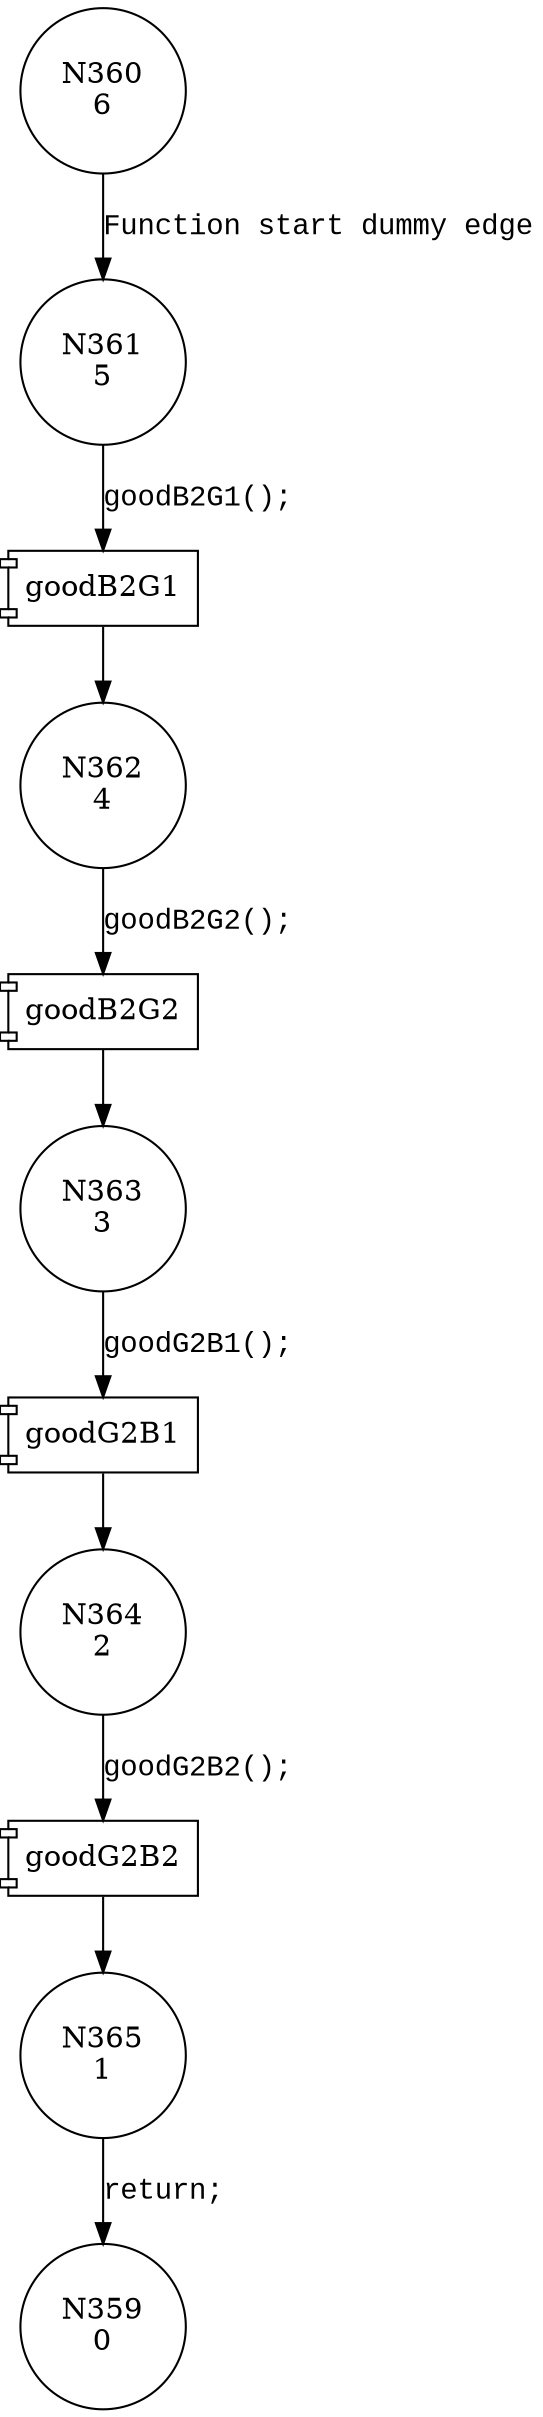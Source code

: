digraph CWE124_Buffer_Underwrite__CWE839_fscanf_02_good {
361 [shape="circle" label="N361\n5"]
362 [shape="circle" label="N362\n4"]
363 [shape="circle" label="N363\n3"]
364 [shape="circle" label="N364\n2"]
365 [shape="circle" label="N365\n1"]
360 [shape="circle" label="N360\n6"]
359 [shape="circle" label="N359\n0"]
100021 [shape="component" label="goodB2G1"]
361 -> 100021 [label="goodB2G1();" fontname="Courier New"]
100021 -> 362 [label="" fontname="Courier New"]
100022 [shape="component" label="goodB2G2"]
362 -> 100022 [label="goodB2G2();" fontname="Courier New"]
100022 -> 363 [label="" fontname="Courier New"]
100023 [shape="component" label="goodG2B1"]
363 -> 100023 [label="goodG2B1();" fontname="Courier New"]
100023 -> 364 [label="" fontname="Courier New"]
100024 [shape="component" label="goodG2B2"]
364 -> 100024 [label="goodG2B2();" fontname="Courier New"]
100024 -> 365 [label="" fontname="Courier New"]
360 -> 361 [label="Function start dummy edge" fontname="Courier New"]
365 -> 359 [label="return;" fontname="Courier New"]
}